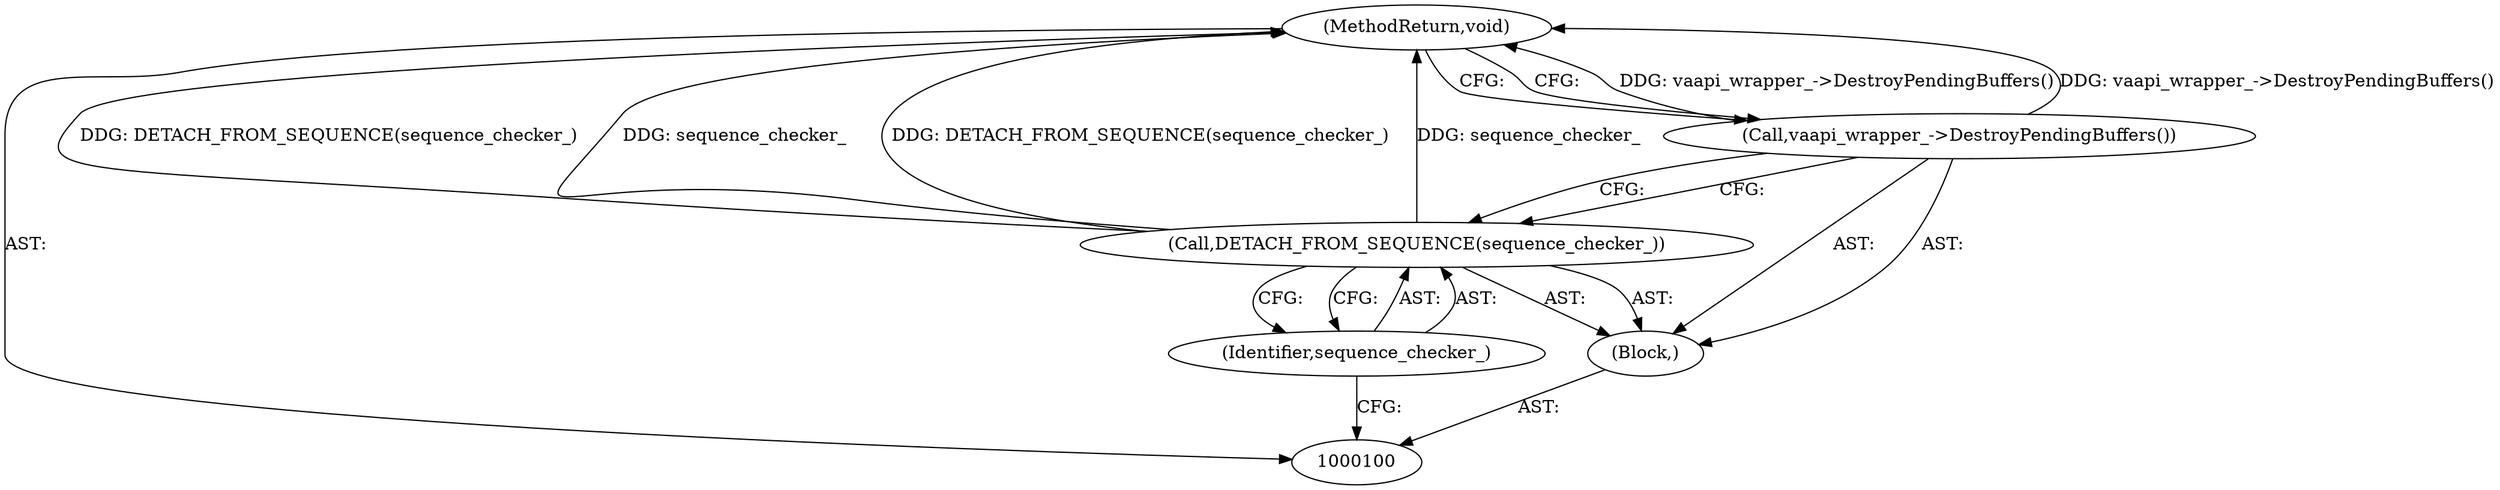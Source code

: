 digraph "0_Chrome_70340ce072cee8a0bdcddb5f312d32567b2269f6_10" {
"1000105" [label="(MethodReturn,void)"];
"1000101" [label="(Block,)"];
"1000102" [label="(Call,DETACH_FROM_SEQUENCE(sequence_checker_))"];
"1000103" [label="(Identifier,sequence_checker_)"];
"1000104" [label="(Call,vaapi_wrapper_->DestroyPendingBuffers())"];
"1000105" -> "1000100"  [label="AST: "];
"1000105" -> "1000104"  [label="CFG: "];
"1000104" -> "1000105"  [label="DDG: vaapi_wrapper_->DestroyPendingBuffers()"];
"1000102" -> "1000105"  [label="DDG: DETACH_FROM_SEQUENCE(sequence_checker_)"];
"1000102" -> "1000105"  [label="DDG: sequence_checker_"];
"1000101" -> "1000100"  [label="AST: "];
"1000102" -> "1000101"  [label="AST: "];
"1000104" -> "1000101"  [label="AST: "];
"1000102" -> "1000101"  [label="AST: "];
"1000102" -> "1000103"  [label="CFG: "];
"1000103" -> "1000102"  [label="AST: "];
"1000104" -> "1000102"  [label="CFG: "];
"1000102" -> "1000105"  [label="DDG: DETACH_FROM_SEQUENCE(sequence_checker_)"];
"1000102" -> "1000105"  [label="DDG: sequence_checker_"];
"1000103" -> "1000102"  [label="AST: "];
"1000103" -> "1000100"  [label="CFG: "];
"1000102" -> "1000103"  [label="CFG: "];
"1000104" -> "1000101"  [label="AST: "];
"1000104" -> "1000102"  [label="CFG: "];
"1000105" -> "1000104"  [label="CFG: "];
"1000104" -> "1000105"  [label="DDG: vaapi_wrapper_->DestroyPendingBuffers()"];
}
